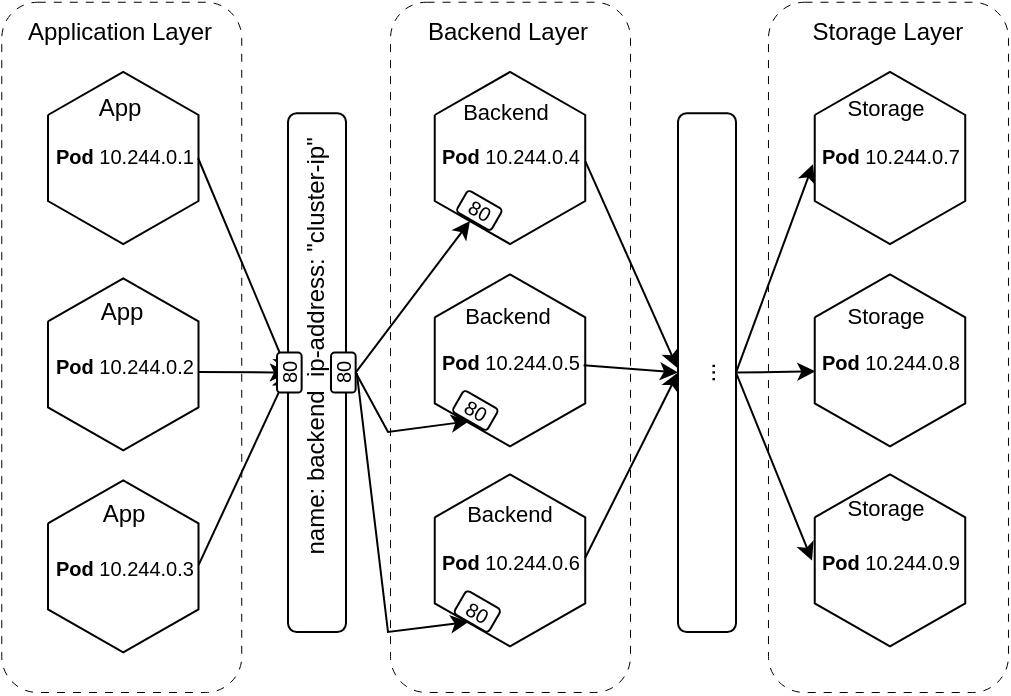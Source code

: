 <mxfile version="22.1.18" type="github">
  <diagram name="Page-1" id="ux_PUUvleqaBWZlEBw-f">
    <mxGraphModel dx="792" dy="1878" grid="1" gridSize="10" guides="1" tooltips="1" connect="1" arrows="1" fold="1" page="1" pageScale="1" pageWidth="850" pageHeight="1100" math="0" shadow="0">
      <root>
        <mxCell id="0" />
        <mxCell id="1" parent="0" />
        <mxCell id="RruQv3TNjF2r6rg1G-1i-4" value="" style="verticalLabelPosition=bottom;verticalAlign=top;html=1;shape=mxgraph.basic.polygon;polyCoords=[[0,0.25],[0.5,0],[1,0.25],[1,0.75],[0.5,1],[0,0.75],[0,0.25]];polyline=1;fillColor=default;perimeter=rectanglePerimeter;" parent="1" vertex="1">
          <mxGeometry x="110" y="-930.0" width="75.25" height="86" as="geometry" />
        </mxCell>
        <mxCell id="RruQv3TNjF2r6rg1G-1i-8" value="&lt;font style=&quot;font-size: 10px;&quot;&gt;&lt;b style=&quot;border-color: var(--border-color); text-align: center;&quot;&gt;Pod&amp;nbsp;&lt;/b&gt;&lt;span style=&quot;border-color: var(--border-color); text-align: center;&quot;&gt;10.244.0.1&lt;/span&gt;&lt;/font&gt;" style="text;whiteSpace=wrap;html=1;rotation=0;" parent="1" vertex="1">
          <mxGeometry x="111.57" y="-901.81" width="68.12" height="27" as="geometry" />
        </mxCell>
        <mxCell id="dw3Hb77Bc445a3Hw7hz_-9" value="" style="verticalLabelPosition=bottom;verticalAlign=top;html=1;shape=mxgraph.basic.polygon;polyCoords=[[0,0.25],[0.5,0],[1,0.25],[1,0.75],[0.5,1],[0,0.75],[0,0.25]];polyline=1;fillColor=default;perimeter=rectanglePerimeter;" parent="1" vertex="1">
          <mxGeometry x="110" y="-826.82" width="75.25" height="86" as="geometry" />
        </mxCell>
        <mxCell id="dw3Hb77Bc445a3Hw7hz_-10" value="&lt;font style=&quot;font-size: 10px;&quot;&gt;&lt;b style=&quot;border-color: var(--border-color); text-align: center;&quot;&gt;Pod&amp;nbsp;&lt;/b&gt;&lt;span style=&quot;border-color: var(--border-color); text-align: center;&quot;&gt;10.244.0.2&lt;/span&gt;&lt;/font&gt;" style="text;whiteSpace=wrap;html=1;rotation=0;" parent="1" vertex="1">
          <mxGeometry x="111.57" y="-796.63" width="68.12" height="27" as="geometry" />
        </mxCell>
        <mxCell id="dw3Hb77Bc445a3Hw7hz_-11" value="" style="verticalLabelPosition=bottom;verticalAlign=top;html=1;shape=mxgraph.basic.polygon;polyCoords=[[0,0.25],[0.5,0],[1,0.25],[1,0.75],[0.5,1],[0,0.75],[0,0.25]];polyline=1;fillColor=default;perimeter=rectanglePerimeter;" parent="1" vertex="1">
          <mxGeometry x="110" y="-725.82" width="75.25" height="86" as="geometry" />
        </mxCell>
        <mxCell id="dw3Hb77Bc445a3Hw7hz_-12" value="&lt;font style=&quot;font-size: 10px;&quot;&gt;&lt;b style=&quot;border-color: var(--border-color); text-align: center;&quot;&gt;Pod&amp;nbsp;&lt;/b&gt;&lt;span style=&quot;border-color: var(--border-color); text-align: center;&quot;&gt;10.244.0.3&lt;/span&gt;&lt;/font&gt;" style="text;whiteSpace=wrap;html=1;rotation=0;" parent="1" vertex="1">
          <mxGeometry x="111.57" y="-695.63" width="68.12" height="27" as="geometry" />
        </mxCell>
        <mxCell id="YKB5RN-4gdlWT_EcJPIz-1" value="App" style="text;html=1;strokeColor=none;fillColor=none;align=center;verticalAlign=middle;whiteSpace=wrap;rounded=0;" parent="1" vertex="1">
          <mxGeometry x="125.63" y="-921.81" width="40" height="20" as="geometry" />
        </mxCell>
        <mxCell id="YKB5RN-4gdlWT_EcJPIz-2" value="App" style="text;html=1;strokeColor=none;fillColor=none;align=center;verticalAlign=middle;whiteSpace=wrap;rounded=0;" parent="1" vertex="1">
          <mxGeometry x="126.63" y="-819.81" width="40" height="20" as="geometry" />
        </mxCell>
        <mxCell id="YKB5RN-4gdlWT_EcJPIz-3" value="App" style="text;html=1;strokeColor=none;fillColor=none;align=center;verticalAlign=middle;whiteSpace=wrap;rounded=0;" parent="1" vertex="1">
          <mxGeometry x="127.63" y="-718.81" width="40" height="20" as="geometry" />
        </mxCell>
        <mxCell id="YKB5RN-4gdlWT_EcJPIz-4" value="" style="rounded=1;whiteSpace=wrap;html=1;fillColor=none;strokeWidth=0.5;dashed=1;dashPattern=8 8;" parent="1" vertex="1">
          <mxGeometry x="86.63" y="-965.13" width="120" height="345.13" as="geometry" />
        </mxCell>
        <mxCell id="YKB5RN-4gdlWT_EcJPIz-5" value="Application Layer" style="text;html=1;strokeColor=none;fillColor=none;align=center;verticalAlign=middle;whiteSpace=wrap;rounded=0;" parent="1" vertex="1">
          <mxGeometry x="95.44" y="-965.13" width="102.37" height="30" as="geometry" />
        </mxCell>
        <mxCell id="YKB5RN-4gdlWT_EcJPIz-6" value="" style="verticalLabelPosition=bottom;verticalAlign=top;html=1;shape=mxgraph.basic.polygon;polyCoords=[[0,0.25],[0.5,0],[1,0.25],[1,0.75],[0.5,1],[0,0.75],[0,0.25]];polyline=1;fillColor=default;perimeter=rectanglePerimeter;" parent="1" vertex="1">
          <mxGeometry x="303.37" y="-930.0" width="75.25" height="86" as="geometry" />
        </mxCell>
        <mxCell id="YKB5RN-4gdlWT_EcJPIz-7" value="&lt;font style=&quot;font-size: 10px;&quot;&gt;&lt;b style=&quot;border-color: var(--border-color); text-align: center;&quot;&gt;Pod&amp;nbsp;&lt;/b&gt;&lt;span style=&quot;border-color: var(--border-color); text-align: center;&quot;&gt;10.244.0.4&lt;/span&gt;&lt;/font&gt;" style="text;whiteSpace=wrap;html=1;rotation=0;" parent="1" vertex="1">
          <mxGeometry x="304.94" y="-901.81" width="68.12" height="27" as="geometry" />
        </mxCell>
        <mxCell id="YKB5RN-4gdlWT_EcJPIz-8" value="" style="verticalLabelPosition=bottom;verticalAlign=top;html=1;shape=mxgraph.basic.polygon;polyCoords=[[0,0.25],[0.5,0],[1,0.25],[1,0.75],[0.5,1],[0,0.75],[0,0.25]];polyline=1;fillColor=default;perimeter=rectanglePerimeter;" parent="1" vertex="1">
          <mxGeometry x="303.37" y="-828.82" width="75.25" height="86" as="geometry" />
        </mxCell>
        <mxCell id="YKB5RN-4gdlWT_EcJPIz-9" value="&lt;font style=&quot;font-size: 10px;&quot;&gt;&lt;b style=&quot;border-color: var(--border-color); text-align: center;&quot;&gt;Pod&amp;nbsp;&lt;/b&gt;&lt;span style=&quot;border-color: var(--border-color); text-align: center;&quot;&gt;10.244.0.5&lt;/span&gt;&lt;/font&gt;" style="text;whiteSpace=wrap;html=1;rotation=0;" parent="1" vertex="1">
          <mxGeometry x="304.94" y="-798.63" width="68.12" height="27" as="geometry" />
        </mxCell>
        <mxCell id="YKB5RN-4gdlWT_EcJPIz-10" value="" style="verticalLabelPosition=bottom;verticalAlign=top;html=1;shape=mxgraph.basic.polygon;polyCoords=[[0,0.25],[0.5,0],[1,0.25],[1,0.75],[0.5,1],[0,0.75],[0,0.25]];polyline=1;fillColor=default;perimeter=rectanglePerimeter;" parent="1" vertex="1">
          <mxGeometry x="303.37" y="-728.82" width="75.25" height="86" as="geometry" />
        </mxCell>
        <mxCell id="YKB5RN-4gdlWT_EcJPIz-11" value="&lt;font style=&quot;font-size: 10px;&quot;&gt;&lt;b style=&quot;border-color: var(--border-color); text-align: center;&quot;&gt;Pod&amp;nbsp;&lt;/b&gt;&lt;span style=&quot;border-color: var(--border-color); text-align: center;&quot;&gt;10.244.0.6&lt;/span&gt;&lt;/font&gt;" style="text;whiteSpace=wrap;html=1;rotation=0;" parent="1" vertex="1">
          <mxGeometry x="304.94" y="-698.63" width="68.12" height="27" as="geometry" />
        </mxCell>
        <mxCell id="YKB5RN-4gdlWT_EcJPIz-12" value="&lt;font style=&quot;font-size: 11px;&quot;&gt;Backend&lt;/font&gt;" style="text;html=1;strokeColor=none;fillColor=none;align=center;verticalAlign=middle;whiteSpace=wrap;rounded=0;" parent="1" vertex="1">
          <mxGeometry x="319" y="-919.81" width="40" height="20" as="geometry" />
        </mxCell>
        <mxCell id="YKB5RN-4gdlWT_EcJPIz-13" value="&lt;font style=&quot;font-size: 11px;&quot;&gt;Backend&lt;/font&gt;" style="text;html=1;strokeColor=none;fillColor=none;align=center;verticalAlign=middle;whiteSpace=wrap;rounded=0;" parent="1" vertex="1">
          <mxGeometry x="320" y="-817.81" width="40" height="20" as="geometry" />
        </mxCell>
        <mxCell id="YKB5RN-4gdlWT_EcJPIz-14" value="&lt;font style=&quot;font-size: 11px;&quot;&gt;Backend&lt;/font&gt;" style="text;html=1;strokeColor=none;fillColor=none;align=center;verticalAlign=middle;whiteSpace=wrap;rounded=0;" parent="1" vertex="1">
          <mxGeometry x="321" y="-718.81" width="40" height="20" as="geometry" />
        </mxCell>
        <mxCell id="YKB5RN-4gdlWT_EcJPIz-16" value="Backend Layer" style="text;html=1;strokeColor=none;fillColor=none;align=center;verticalAlign=middle;whiteSpace=wrap;rounded=0;" parent="1" vertex="1">
          <mxGeometry x="288.81" y="-965.13" width="102.37" height="30" as="geometry" />
        </mxCell>
        <mxCell id="YKB5RN-4gdlWT_EcJPIz-17" value="" style="verticalLabelPosition=bottom;verticalAlign=top;html=1;shape=mxgraph.basic.polygon;polyCoords=[[0,0.25],[0.5,0],[1,0.25],[1,0.75],[0.5,1],[0,0.75],[0,0.25]];polyline=1;fillColor=default;perimeter=rectanglePerimeter;" parent="1" vertex="1">
          <mxGeometry x="493.37" y="-930.0" width="75.25" height="86" as="geometry" />
        </mxCell>
        <mxCell id="YKB5RN-4gdlWT_EcJPIz-18" value="&lt;font style=&quot;font-size: 10px;&quot;&gt;&lt;b style=&quot;border-color: var(--border-color); text-align: center;&quot;&gt;Pod&amp;nbsp;&lt;/b&gt;&lt;span style=&quot;border-color: var(--border-color); text-align: center;&quot;&gt;10.244.0.7&lt;/span&gt;&lt;/font&gt;" style="text;whiteSpace=wrap;html=1;rotation=0;" parent="1" vertex="1">
          <mxGeometry x="494.94" y="-901.81" width="68.12" height="27" as="geometry" />
        </mxCell>
        <mxCell id="YKB5RN-4gdlWT_EcJPIz-19" value="" style="verticalLabelPosition=bottom;verticalAlign=top;html=1;shape=mxgraph.basic.polygon;polyCoords=[[0,0.25],[0.5,0],[1,0.25],[1,0.75],[0.5,1],[0,0.75],[0,0.25]];polyline=1;fillColor=default;perimeter=rectanglePerimeter;" parent="1" vertex="1">
          <mxGeometry x="493.37" y="-828.82" width="75.25" height="86" as="geometry" />
        </mxCell>
        <mxCell id="YKB5RN-4gdlWT_EcJPIz-20" value="&lt;font style=&quot;font-size: 10px;&quot;&gt;&lt;b style=&quot;border-color: var(--border-color); text-align: center;&quot;&gt;Pod&amp;nbsp;&lt;/b&gt;&lt;span style=&quot;border-color: var(--border-color); text-align: center;&quot;&gt;10.244.0.8&lt;/span&gt;&lt;/font&gt;" style="text;whiteSpace=wrap;html=1;rotation=0;" parent="1" vertex="1">
          <mxGeometry x="494.94" y="-798.63" width="68.12" height="27" as="geometry" />
        </mxCell>
        <mxCell id="YKB5RN-4gdlWT_EcJPIz-21" value="" style="verticalLabelPosition=bottom;verticalAlign=top;html=1;shape=mxgraph.basic.polygon;polyCoords=[[0,0.25],[0.5,0],[1,0.25],[1,0.75],[0.5,1],[0,0.75],[0,0.25]];polyline=1;fillColor=default;perimeter=rectanglePerimeter;" parent="1" vertex="1">
          <mxGeometry x="493.37" y="-728.82" width="75.25" height="86" as="geometry" />
        </mxCell>
        <mxCell id="YKB5RN-4gdlWT_EcJPIz-22" value="&lt;font style=&quot;font-size: 10px;&quot;&gt;&lt;b style=&quot;border-color: var(--border-color); text-align: center;&quot;&gt;Pod&amp;nbsp;&lt;/b&gt;&lt;span style=&quot;border-color: var(--border-color); text-align: center;&quot;&gt;10.244.0.9&lt;/span&gt;&lt;/font&gt;" style="text;whiteSpace=wrap;html=1;rotation=0;" parent="1" vertex="1">
          <mxGeometry x="494.94" y="-698.63" width="68.12" height="27" as="geometry" />
        </mxCell>
        <mxCell id="YKB5RN-4gdlWT_EcJPIz-23" value="&lt;font style=&quot;font-size: 11px;&quot;&gt;Storage&lt;/font&gt;" style="text;html=1;strokeColor=none;fillColor=none;align=center;verticalAlign=middle;whiteSpace=wrap;rounded=0;" parent="1" vertex="1">
          <mxGeometry x="509" y="-921.81" width="40" height="20" as="geometry" />
        </mxCell>
        <mxCell id="YKB5RN-4gdlWT_EcJPIz-27" value="Storage Layer" style="text;html=1;strokeColor=none;fillColor=none;align=center;verticalAlign=middle;whiteSpace=wrap;rounded=0;" parent="1" vertex="1">
          <mxGeometry x="478.81" y="-965.13" width="102.37" height="30" as="geometry" />
        </mxCell>
        <mxCell id="YKB5RN-4gdlWT_EcJPIz-30" value="&lt;font style=&quot;font-size: 11px;&quot;&gt;Storage&lt;/font&gt;" style="text;html=1;strokeColor=none;fillColor=none;align=center;verticalAlign=middle;whiteSpace=wrap;rounded=0;" parent="1" vertex="1">
          <mxGeometry x="509" y="-817.81" width="40" height="20" as="geometry" />
        </mxCell>
        <mxCell id="YKB5RN-4gdlWT_EcJPIz-31" value="&lt;font style=&quot;font-size: 11px;&quot;&gt;Storage&lt;/font&gt;" style="text;html=1;strokeColor=none;fillColor=none;align=center;verticalAlign=middle;whiteSpace=wrap;rounded=0;" parent="1" vertex="1">
          <mxGeometry x="509" y="-721.81" width="40" height="20" as="geometry" />
        </mxCell>
        <mxCell id="YKB5RN-4gdlWT_EcJPIz-32" value="" style="rounded=1;whiteSpace=wrap;html=1;" parent="1" vertex="1">
          <mxGeometry x="230" y="-909.41" width="29" height="259.41" as="geometry" />
        </mxCell>
        <mxCell id="YKB5RN-4gdlWT_EcJPIz-33" value="&lt;font style=&quot;font-size: 10px;&quot;&gt;80&lt;/font&gt;" style="rounded=1;whiteSpace=wrap;html=1;rotation=30;" parent="1" vertex="1">
          <mxGeometry x="314.66" y="-666.91" width="20" height="13.33" as="geometry" />
        </mxCell>
        <mxCell id="YKB5RN-4gdlWT_EcJPIz-34" value="&lt;font style=&quot;font-size: 10px;&quot;&gt;80&lt;/font&gt;" style="rounded=1;whiteSpace=wrap;html=1;rotation=30;" parent="1" vertex="1">
          <mxGeometry x="313.66" y="-766.91" width="20" height="12.33" as="geometry" />
        </mxCell>
        <mxCell id="YKB5RN-4gdlWT_EcJPIz-35" value="&lt;font style=&quot;font-size: 10px;&quot;&gt;80&lt;/font&gt;" style="rounded=1;whiteSpace=wrap;html=1;rotation=30;" parent="1" vertex="1">
          <mxGeometry x="315.66" y="-866.91" width="20" height="12.33" as="geometry" />
        </mxCell>
        <mxCell id="YKB5RN-4gdlWT_EcJPIz-36" value="&lt;font style=&quot;font-size: 10px;&quot;&gt;80&lt;/font&gt;" style="rounded=1;whiteSpace=wrap;html=1;rotation=-90;" parent="1" vertex="1">
          <mxGeometry x="247.66" y="-785.87" width="20" height="12.33" as="geometry" />
        </mxCell>
        <mxCell id="YKB5RN-4gdlWT_EcJPIz-37" value="" style="endArrow=classic;html=1;rounded=0;exitX=0.997;exitY=0.5;exitDx=0;exitDy=0;exitPerimeter=0;entryX=0;entryY=0.5;entryDx=0;entryDy=0;" parent="1" source="RruQv3TNjF2r6rg1G-1i-4" target="YKB5RN-4gdlWT_EcJPIz-32" edge="1">
          <mxGeometry width="50" height="50" relative="1" as="geometry">
            <mxPoint x="440" y="-670" as="sourcePoint" />
            <mxPoint x="490" y="-720" as="targetPoint" />
          </mxGeometry>
        </mxCell>
        <mxCell id="YKB5RN-4gdlWT_EcJPIz-38" value="" style="endArrow=classic;html=1;rounded=0;exitX=0.997;exitY=0.544;exitDx=0;exitDy=0;exitPerimeter=0;entryX=0;entryY=0.5;entryDx=0;entryDy=0;" parent="1" source="dw3Hb77Bc445a3Hw7hz_-9" target="YKB5RN-4gdlWT_EcJPIz-32" edge="1">
          <mxGeometry width="50" height="50" relative="1" as="geometry">
            <mxPoint x="195" y="-877" as="sourcePoint" />
            <mxPoint x="240" y="-770" as="targetPoint" />
          </mxGeometry>
        </mxCell>
        <mxCell id="YKB5RN-4gdlWT_EcJPIz-39" value="" style="endArrow=classic;html=1;rounded=0;exitX=1.001;exitY=0.491;exitDx=0;exitDy=0;exitPerimeter=0;entryX=0;entryY=0.5;entryDx=0;entryDy=0;" parent="1" source="dw3Hb77Bc445a3Hw7hz_-11" target="YKB5RN-4gdlWT_EcJPIz-32" edge="1">
          <mxGeometry width="50" height="50" relative="1" as="geometry">
            <mxPoint x="195" y="-772" as="sourcePoint" />
            <mxPoint x="240" y="-770" as="targetPoint" />
          </mxGeometry>
        </mxCell>
        <mxCell id="YKB5RN-4gdlWT_EcJPIz-40" value="" style="endArrow=classic;html=1;rounded=0;exitX=0.5;exitY=1;exitDx=0;exitDy=0;entryX=0.234;entryY=0.867;entryDx=0;entryDy=0;entryPerimeter=0;" parent="1" source="YKB5RN-4gdlWT_EcJPIz-36" target="YKB5RN-4gdlWT_EcJPIz-6" edge="1">
          <mxGeometry width="50" height="50" relative="1" as="geometry">
            <mxPoint x="390" y="-650" as="sourcePoint" />
            <mxPoint x="440" y="-700" as="targetPoint" />
          </mxGeometry>
        </mxCell>
        <mxCell id="YKB5RN-4gdlWT_EcJPIz-41" value="" style="endArrow=classic;html=1;rounded=0;exitX=0.5;exitY=1;exitDx=0;exitDy=0;entryX=0.5;entryY=1;entryDx=0;entryDy=0;" parent="1" source="YKB5RN-4gdlWT_EcJPIz-36" target="YKB5RN-4gdlWT_EcJPIz-34" edge="1">
          <mxGeometry width="50" height="50" relative="1" as="geometry">
            <mxPoint x="274" y="-770" as="sourcePoint" />
            <mxPoint x="331" y="-845" as="targetPoint" />
            <Array as="points">
              <mxPoint x="280" y="-750" />
            </Array>
          </mxGeometry>
        </mxCell>
        <mxCell id="YKB5RN-4gdlWT_EcJPIz-42" value="" style="endArrow=classic;html=1;rounded=0;exitX=0.488;exitY=1.047;exitDx=0;exitDy=0;exitPerimeter=0;entryX=0.225;entryY=0.858;entryDx=0;entryDy=0;entryPerimeter=0;" parent="1" source="YKB5RN-4gdlWT_EcJPIz-36" target="YKB5RN-4gdlWT_EcJPIz-10" edge="1">
          <mxGeometry width="50" height="50" relative="1" as="geometry">
            <mxPoint x="270" y="-780" as="sourcePoint" />
            <mxPoint x="290" y="-670" as="targetPoint" />
            <Array as="points">
              <mxPoint x="280" y="-650" />
            </Array>
          </mxGeometry>
        </mxCell>
        <mxCell id="YKB5RN-4gdlWT_EcJPIz-61" value="" style="rounded=1;whiteSpace=wrap;html=1;" parent="1" vertex="1">
          <mxGeometry x="425" y="-909.41" width="29" height="259.41" as="geometry" />
        </mxCell>
        <mxCell id="YKB5RN-4gdlWT_EcJPIz-62" value="" style="endArrow=classic;html=1;rounded=0;entryX=-0.01;entryY=0.491;entryDx=0;entryDy=0;entryPerimeter=0;exitX=1.001;exitY=0.52;exitDx=0;exitDy=0;exitPerimeter=0;" parent="1" source="YKB5RN-4gdlWT_EcJPIz-6" target="YKB5RN-4gdlWT_EcJPIz-61" edge="1">
          <mxGeometry width="50" height="50" relative="1" as="geometry">
            <mxPoint x="390" y="-880" as="sourcePoint" />
            <mxPoint x="340" y="-690" as="targetPoint" />
          </mxGeometry>
        </mxCell>
        <mxCell id="YKB5RN-4gdlWT_EcJPIz-63" value="" style="endArrow=classic;html=1;rounded=0;entryX=0;entryY=0.5;entryDx=0;entryDy=0;exitX=0.989;exitY=0.529;exitDx=0;exitDy=0;exitPerimeter=0;" parent="1" source="YKB5RN-4gdlWT_EcJPIz-8" target="YKB5RN-4gdlWT_EcJPIz-61" edge="1">
          <mxGeometry width="50" height="50" relative="1" as="geometry">
            <mxPoint x="389" y="-875" as="sourcePoint" />
            <mxPoint x="435" y="-772" as="targetPoint" />
          </mxGeometry>
        </mxCell>
        <mxCell id="YKB5RN-4gdlWT_EcJPIz-64" value="" style="endArrow=classic;html=1;rounded=0;exitX=1;exitY=0.485;exitDx=0;exitDy=0;exitPerimeter=0;entryX=0;entryY=0.5;entryDx=0;entryDy=0;" parent="1" source="YKB5RN-4gdlWT_EcJPIz-10" target="YKB5RN-4gdlWT_EcJPIz-61" edge="1">
          <mxGeometry width="50" height="50" relative="1" as="geometry">
            <mxPoint x="310" y="-690" as="sourcePoint" />
            <mxPoint x="360" y="-740" as="targetPoint" />
          </mxGeometry>
        </mxCell>
        <mxCell id="YKB5RN-4gdlWT_EcJPIz-65" value="" style="endArrow=classic;html=1;rounded=0;entryX=-0.012;entryY=0.537;entryDx=0;entryDy=0;entryPerimeter=0;exitX=1;exitY=0.5;exitDx=0;exitDy=0;" parent="1" source="YKB5RN-4gdlWT_EcJPIz-61" target="YKB5RN-4gdlWT_EcJPIz-17" edge="1">
          <mxGeometry width="50" height="50" relative="1" as="geometry">
            <mxPoint x="350" y="-710" as="sourcePoint" />
            <mxPoint x="400" y="-760" as="targetPoint" />
          </mxGeometry>
        </mxCell>
        <mxCell id="YKB5RN-4gdlWT_EcJPIz-66" value="" style="endArrow=classic;html=1;rounded=0;entryX=0.004;entryY=0.564;entryDx=0;entryDy=0;entryPerimeter=0;exitX=1;exitY=0.5;exitDx=0;exitDy=0;" parent="1" source="YKB5RN-4gdlWT_EcJPIz-61" target="YKB5RN-4gdlWT_EcJPIz-19" edge="1">
          <mxGeometry width="50" height="50" relative="1" as="geometry">
            <mxPoint x="450" y="-780" as="sourcePoint" />
            <mxPoint x="502" y="-874" as="targetPoint" />
          </mxGeometry>
        </mxCell>
        <mxCell id="YKB5RN-4gdlWT_EcJPIz-67" value="" style="endArrow=classic;html=1;rounded=0;entryX=-0.018;entryY=0.501;entryDx=0;entryDy=0;entryPerimeter=0;exitX=1;exitY=0.5;exitDx=0;exitDy=0;" parent="1" source="YKB5RN-4gdlWT_EcJPIz-61" target="YKB5RN-4gdlWT_EcJPIz-21" edge="1">
          <mxGeometry width="50" height="50" relative="1" as="geometry">
            <mxPoint x="450" y="-780" as="sourcePoint" />
            <mxPoint x="512" y="-864" as="targetPoint" />
          </mxGeometry>
        </mxCell>
        <mxCell id="YKB5RN-4gdlWT_EcJPIz-68" value="name: backend&amp;nbsp; ip-address: &quot;cluster-ip&quot;" style="text;html=1;strokeColor=none;fillColor=none;align=center;verticalAlign=middle;whiteSpace=wrap;rounded=0;rotation=-90;" parent="1" vertex="1">
          <mxGeometry x="114.62" y="-807.56" width="259.75" height="30" as="geometry" />
        </mxCell>
        <mxCell id="YKB5RN-4gdlWT_EcJPIz-69" value="..." style="text;html=1;strokeColor=none;fillColor=none;align=center;verticalAlign=middle;whiteSpace=wrap;rounded=0;rotation=-90;" parent="1" vertex="1">
          <mxGeometry x="384.94" y="-794.7" width="110" height="30" as="geometry" />
        </mxCell>
        <mxCell id="YKB5RN-4gdlWT_EcJPIz-70" value="" style="rounded=1;whiteSpace=wrap;html=1;fillColor=none;strokeWidth=0.5;dashed=1;dashPattern=8 8;" parent="1" vertex="1">
          <mxGeometry x="281" y="-965.13" width="120" height="345.13" as="geometry" />
        </mxCell>
        <mxCell id="YKB5RN-4gdlWT_EcJPIz-71" value="" style="rounded=1;whiteSpace=wrap;html=1;fillColor=none;strokeWidth=0.5;dashed=1;dashPattern=8 8;" parent="1" vertex="1">
          <mxGeometry x="469.99" y="-965.13" width="120" height="345.13" as="geometry" />
        </mxCell>
        <mxCell id="ECn-hsQNccgbCTv3DtMF-1" value="&lt;font style=&quot;font-size: 10px;&quot;&gt;80&lt;/font&gt;" style="rounded=1;whiteSpace=wrap;html=1;rotation=-90;" vertex="1" parent="1">
          <mxGeometry x="220.66" y="-785.87" width="20" height="12.33" as="geometry" />
        </mxCell>
      </root>
    </mxGraphModel>
  </diagram>
</mxfile>
